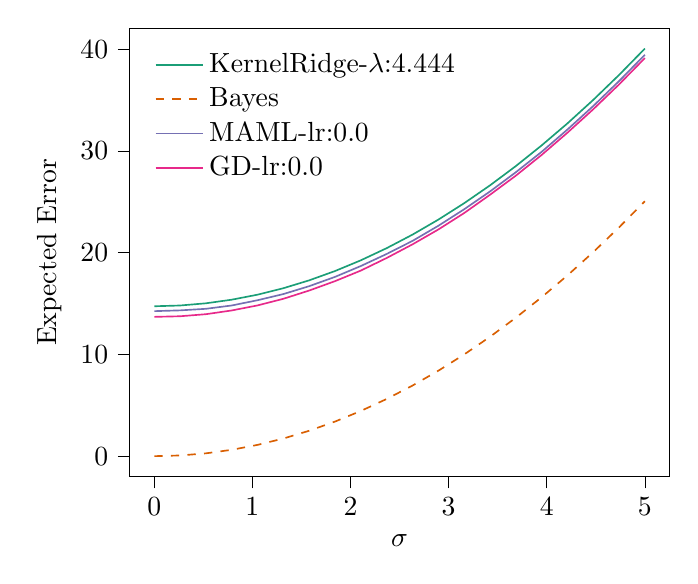 % This file was created with tikzplotlib v0.10.1.
\begin{tikzpicture}

\definecolor{chocolate217952}{RGB}{217,95,2}
\definecolor{darkcyan27158119}{RGB}{27,158,119}
\definecolor{darkgray176}{RGB}{176,176,176}
\definecolor{deeppink23141138}{RGB}{231,41,138}
\definecolor{lightslategray117112179}{RGB}{117,112,179}

\begin{axis}[
legend cell align={left},
legend style={
  fill opacity=0.8,
  draw opacity=1,
  text opacity=1,
  at={(0.03,0.97)},
  anchor=north west,
  draw=none
},
tick align=outside,
tick pos=left,
x grid style={darkgray176},
xlabel={\(\displaystyle \sigma\)},
xmin=-0.25, xmax=5.25,
xtick style={color=black},
y grid style={darkgray176},
ylabel={Expected Error},
ymin=-2.003, ymax=42.063,
ytick style={color=black}
]
\addplot [semithick, darkcyan27158119]
table {%
0 14.734
0.263 14.809
0.526 15.025
0.789 15.38
1.053 15.874
1.316 16.509
1.579 17.283
1.842 18.196
2.105 19.25
2.368 20.443
2.632 21.776
2.895 23.249
3.158 24.861
3.421 26.613
3.684 28.505
3.947 30.537
4.211 32.708
4.474 35.019
4.737 37.47
5 40.06
};
\addlegendentry{KernelRidge-$\lambda$:4.444}
\addplot [semithick, chocolate217952, dashed]
table {%
0 0
0.263 0.069
0.526 0.278
0.789 0.625
1.053 1.11
1.316 1.735
1.579 2.499
1.842 3.401
2.105 4.442
2.368 5.622
2.632 6.94
2.895 8.398
3.158 9.994
3.421 11.729
3.684 13.603
3.947 15.616
4.211 17.767
4.474 20.058
4.737 22.487
5 25.055
};
\addlegendentry{Bayes}
\addplot [semithick, lightslategray117112179]
table {%
0 14.254
0.263 14.33
0.526 14.484
0.789 14.811
1.053 15.328
1.316 15.934
1.579 16.71
1.842 17.621
2.105 18.689
2.368 19.871
2.632 21.16
2.895 22.644
3.158 24.265
3.421 26.013
3.684 27.901
3.947 29.907
4.211 32.106
4.474 34.417
4.737 36.866
5 39.448
};
\addlegendentry{MAML-lr:0.0}
\addplot [semithick, deeppink23141138]
table {%
0 13.693
0.263 13.751
0.526 13.954
0.789 14.321
1.053 14.819
1.316 15.469
1.579 16.281
1.842 17.203
2.105 18.241
2.368 19.476
2.632 20.82
2.895 22.28
3.158 23.894
3.421 25.689
3.684 27.564
3.947 29.6
4.211 31.795
4.474 34.099
4.737 36.54
5 39.127
};
\addlegendentry{GD-lr:0.0}
\end{axis}

\end{tikzpicture}
